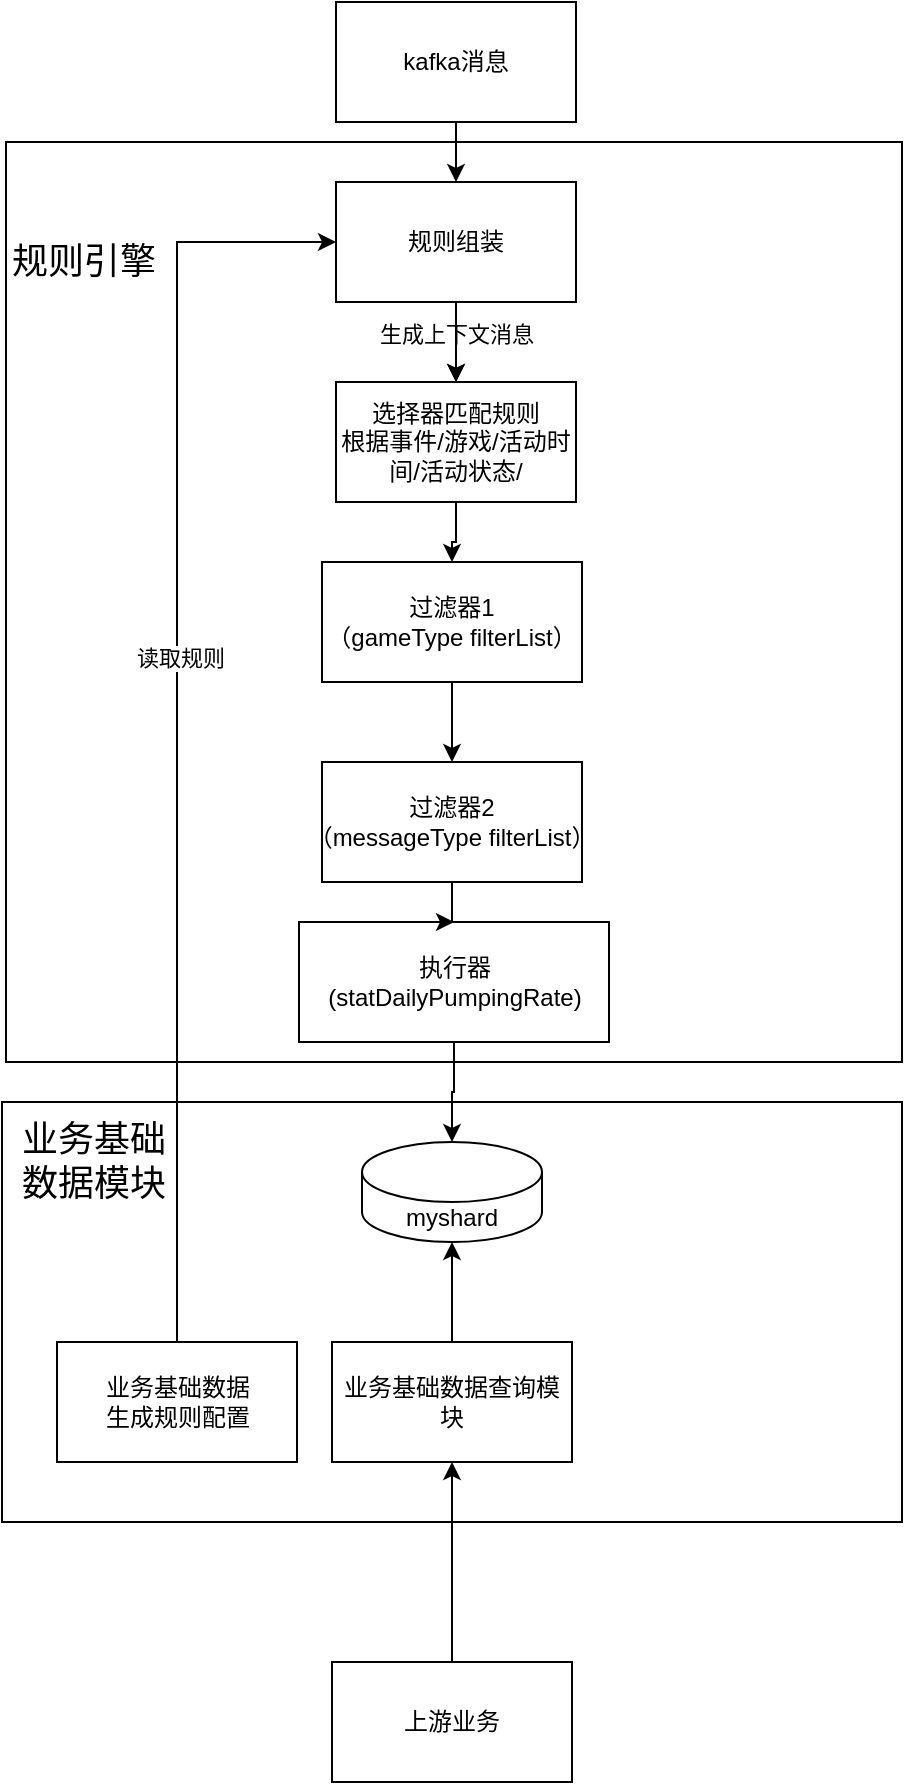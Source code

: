 <mxfile version="21.6.6" type="github">
  <diagram name="第 1 页" id="89b9G1f62LetFLGM5Pli">
    <mxGraphModel dx="1243" dy="963" grid="1" gridSize="10" guides="1" tooltips="1" connect="1" arrows="1" fold="1" page="1" pageScale="1" pageWidth="827" pageHeight="1169" math="0" shadow="0">
      <root>
        <mxCell id="0" />
        <mxCell id="1" parent="0" />
        <mxCell id="sPmqU03wDviz6VuCcM6i-1" value="" style="whiteSpace=wrap;html=1;rounded=0;" vertex="1" parent="1">
          <mxGeometry x="172" y="180" width="448" height="460" as="geometry" />
        </mxCell>
        <mxCell id="sPmqU03wDviz6VuCcM6i-2" style="edgeStyle=orthogonalEdgeStyle;rounded=0;orthogonalLoop=1;jettySize=auto;html=1;entryX=0.5;entryY=0;entryDx=0;entryDy=0;" edge="1" parent="1" source="sPmqU03wDviz6VuCcM6i-3" target="sPmqU03wDviz6VuCcM6i-7">
          <mxGeometry relative="1" as="geometry" />
        </mxCell>
        <mxCell id="sPmqU03wDviz6VuCcM6i-3" value="kafka消息" style="rounded=0;whiteSpace=wrap;html=1;" vertex="1" parent="1">
          <mxGeometry x="337" y="110" width="120" height="60" as="geometry" />
        </mxCell>
        <mxCell id="sPmqU03wDviz6VuCcM6i-4" value="" style="edgeStyle=orthogonalEdgeStyle;rounded=0;orthogonalLoop=1;jettySize=auto;html=1;" edge="1" parent="1" source="sPmqU03wDviz6VuCcM6i-7" target="sPmqU03wDviz6VuCcM6i-9">
          <mxGeometry relative="1" as="geometry" />
        </mxCell>
        <mxCell id="sPmqU03wDviz6VuCcM6i-5" value="生成上下文消息" style="edgeLabel;html=1;align=center;verticalAlign=middle;resizable=0;points=[];" vertex="1" connectable="0" parent="sPmqU03wDviz6VuCcM6i-4">
          <mxGeometry x="-0.2" relative="1" as="geometry">
            <mxPoint as="offset" />
          </mxGeometry>
        </mxCell>
        <mxCell id="sPmqU03wDviz6VuCcM6i-6" value="" style="edgeStyle=orthogonalEdgeStyle;rounded=0;orthogonalLoop=1;jettySize=auto;html=1;" edge="1" parent="1" source="sPmqU03wDviz6VuCcM6i-7" target="sPmqU03wDviz6VuCcM6i-9">
          <mxGeometry relative="1" as="geometry" />
        </mxCell>
        <mxCell id="sPmqU03wDviz6VuCcM6i-7" value="规则组装" style="rounded=0;whiteSpace=wrap;html=1;" vertex="1" parent="1">
          <mxGeometry x="337" y="200" width="120" height="60" as="geometry" />
        </mxCell>
        <mxCell id="sPmqU03wDviz6VuCcM6i-8" value="" style="edgeStyle=orthogonalEdgeStyle;rounded=0;orthogonalLoop=1;jettySize=auto;html=1;" edge="1" parent="1" source="sPmqU03wDviz6VuCcM6i-9" target="sPmqU03wDviz6VuCcM6i-11">
          <mxGeometry relative="1" as="geometry" />
        </mxCell>
        <mxCell id="sPmqU03wDviz6VuCcM6i-9" value="选择器匹配规则&lt;br&gt;根据事件/游戏/活动时间/活动状态/" style="rounded=0;whiteSpace=wrap;html=1;" vertex="1" parent="1">
          <mxGeometry x="337" y="300" width="120" height="60" as="geometry" />
        </mxCell>
        <mxCell id="sPmqU03wDviz6VuCcM6i-28" value="" style="edgeStyle=orthogonalEdgeStyle;rounded=0;orthogonalLoop=1;jettySize=auto;html=1;" edge="1" parent="1" source="sPmqU03wDviz6VuCcM6i-11" target="sPmqU03wDviz6VuCcM6i-27">
          <mxGeometry relative="1" as="geometry" />
        </mxCell>
        <mxCell id="sPmqU03wDviz6VuCcM6i-11" value="过滤器1&lt;br&gt;（gameType&amp;nbsp;filterList）" style="rounded=0;whiteSpace=wrap;html=1;" vertex="1" parent="1">
          <mxGeometry x="330" y="390" width="130" height="60" as="geometry" />
        </mxCell>
        <mxCell id="sPmqU03wDviz6VuCcM6i-12" value="" style="whiteSpace=wrap;html=1;rounded=0;" vertex="1" parent="1">
          <mxGeometry x="170" y="660" width="450" height="210" as="geometry" />
        </mxCell>
        <mxCell id="sPmqU03wDviz6VuCcM6i-13" value="" style="edgeStyle=orthogonalEdgeStyle;rounded=0;orthogonalLoop=1;jettySize=auto;html=1;" edge="1" parent="1" source="sPmqU03wDviz6VuCcM6i-14" target="sPmqU03wDviz6VuCcM6i-15">
          <mxGeometry relative="1" as="geometry" />
        </mxCell>
        <mxCell id="sPmqU03wDviz6VuCcM6i-14" value="执行器&lt;br&gt;(statDailyPumpingRate)" style="rounded=0;whiteSpace=wrap;html=1;" vertex="1" parent="1">
          <mxGeometry x="318.5" y="570" width="155" height="60" as="geometry" />
        </mxCell>
        <mxCell id="sPmqU03wDviz6VuCcM6i-15" value="myshard" style="shape=cylinder3;whiteSpace=wrap;html=1;boundedLbl=1;backgroundOutline=1;size=15;" vertex="1" parent="1">
          <mxGeometry x="350" y="680" width="90" height="50" as="geometry" />
        </mxCell>
        <mxCell id="sPmqU03wDviz6VuCcM6i-16" style="edgeStyle=orthogonalEdgeStyle;rounded=0;orthogonalLoop=1;jettySize=auto;html=1;entryX=0.5;entryY=1;entryDx=0;entryDy=0;entryPerimeter=0;" edge="1" parent="1" source="sPmqU03wDviz6VuCcM6i-18" target="sPmqU03wDviz6VuCcM6i-15">
          <mxGeometry relative="1" as="geometry" />
        </mxCell>
        <mxCell id="sPmqU03wDviz6VuCcM6i-18" value="业务基础数据查询模块" style="rounded=0;whiteSpace=wrap;html=1;" vertex="1" parent="1">
          <mxGeometry x="335" y="780" width="120" height="60" as="geometry" />
        </mxCell>
        <mxCell id="sPmqU03wDviz6VuCcM6i-19" style="edgeStyle=orthogonalEdgeStyle;rounded=0;orthogonalLoop=1;jettySize=auto;html=1;entryX=0.5;entryY=1;entryDx=0;entryDy=0;" edge="1" parent="1" source="sPmqU03wDviz6VuCcM6i-20" target="sPmqU03wDviz6VuCcM6i-18">
          <mxGeometry relative="1" as="geometry" />
        </mxCell>
        <mxCell id="sPmqU03wDviz6VuCcM6i-20" value="上游业务" style="rounded=0;whiteSpace=wrap;html=1;" vertex="1" parent="1">
          <mxGeometry x="335" y="940" width="120" height="60" as="geometry" />
        </mxCell>
        <mxCell id="sPmqU03wDviz6VuCcM6i-21" value="&lt;font style=&quot;font-size: 18px;&quot;&gt;规则引擎&lt;/font&gt;" style="text;strokeColor=none;align=center;fillColor=none;html=1;verticalAlign=middle;whiteSpace=wrap;rounded=0;" vertex="1" parent="1">
          <mxGeometry x="172" y="220" width="78" height="40" as="geometry" />
        </mxCell>
        <mxCell id="sPmqU03wDviz6VuCcM6i-22" value="&lt;font style=&quot;font-size: 18px;&quot;&gt;业务基础数据模块&lt;/font&gt;" style="text;strokeColor=none;align=center;fillColor=none;html=1;verticalAlign=middle;whiteSpace=wrap;rounded=0;" vertex="1" parent="1">
          <mxGeometry x="172" y="660" width="88" height="60" as="geometry" />
        </mxCell>
        <mxCell id="sPmqU03wDviz6VuCcM6i-23" style="edgeStyle=orthogonalEdgeStyle;rounded=0;orthogonalLoop=1;jettySize=auto;html=1;entryX=0;entryY=0.5;entryDx=0;entryDy=0;exitX=0.5;exitY=0;exitDx=0;exitDy=0;" edge="1" parent="1" source="sPmqU03wDviz6VuCcM6i-25" target="sPmqU03wDviz6VuCcM6i-7">
          <mxGeometry relative="1" as="geometry">
            <mxPoint x="252.5" y="770" as="sourcePoint" />
            <mxPoint x="270" y="230" as="targetPoint" />
          </mxGeometry>
        </mxCell>
        <mxCell id="sPmqU03wDviz6VuCcM6i-24" value="读取规则" style="edgeLabel;html=1;align=center;verticalAlign=middle;resizable=0;points=[];" vertex="1" connectable="0" parent="sPmqU03wDviz6VuCcM6i-23">
          <mxGeometry x="0.086" relative="1" as="geometry">
            <mxPoint x="1" as="offset" />
          </mxGeometry>
        </mxCell>
        <mxCell id="sPmqU03wDviz6VuCcM6i-25" value="业务基础数据&lt;br&gt;生成规则配置" style="rounded=0;whiteSpace=wrap;html=1;" vertex="1" parent="1">
          <mxGeometry x="197.5" y="780" width="120" height="60" as="geometry" />
        </mxCell>
        <mxCell id="sPmqU03wDviz6VuCcM6i-29" value="" style="edgeStyle=orthogonalEdgeStyle;rounded=0;orthogonalLoop=1;jettySize=auto;html=1;" edge="1" parent="1" source="sPmqU03wDviz6VuCcM6i-27" target="sPmqU03wDviz6VuCcM6i-14">
          <mxGeometry relative="1" as="geometry" />
        </mxCell>
        <mxCell id="sPmqU03wDviz6VuCcM6i-27" value="过滤器2&lt;br&gt;（messageType&amp;nbsp;filterList）" style="rounded=0;whiteSpace=wrap;html=1;" vertex="1" parent="1">
          <mxGeometry x="330" y="490" width="130" height="60" as="geometry" />
        </mxCell>
      </root>
    </mxGraphModel>
  </diagram>
</mxfile>
